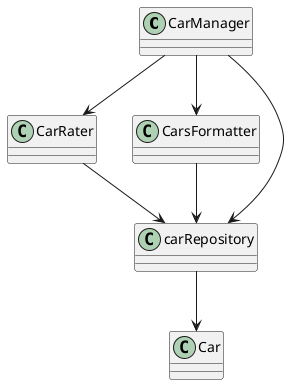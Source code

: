 @startuml
class CarManager
CarManager --> CarRater
CarManager --> CarsFormatter
CarManager --> carRepository
carRepository --> Car
CarsFormatter -->carRepository
CarRater --> carRepository
@enduml
